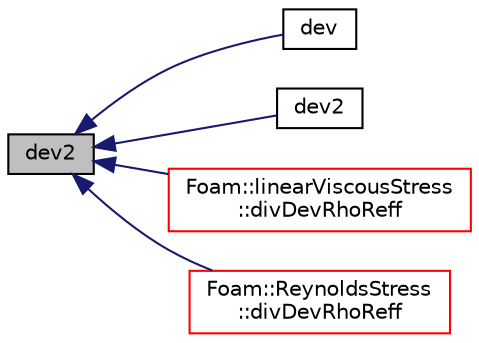 digraph "dev2"
{
  bgcolor="transparent";
  edge [fontname="Helvetica",fontsize="10",labelfontname="Helvetica",labelfontsize="10"];
  node [fontname="Helvetica",fontsize="10",shape=record];
  rankdir="LR";
  Node1 [label="dev2",height=0.2,width=0.4,color="black", fillcolor="grey75", style="filled", fontcolor="black"];
  Node1 -> Node2 [dir="back",color="midnightblue",fontsize="10",style="solid",fontname="Helvetica"];
  Node2 [label="dev",height=0.2,width=0.4,color="black",URL="$a10733.html#a8d373e088fa980eb55164a52e9522713"];
  Node1 -> Node3 [dir="back",color="midnightblue",fontsize="10",style="solid",fontname="Helvetica"];
  Node3 [label="dev2",height=0.2,width=0.4,color="black",URL="$a10733.html#aea34019aeebb20465fc30469a3b04cc0"];
  Node1 -> Node4 [dir="back",color="midnightblue",fontsize="10",style="solid",fontname="Helvetica"];
  Node4 [label="Foam::linearViscousStress\l::divDevRhoReff",height=0.2,width=0.4,color="red",URL="$a01349.html#acc389cc45eb481c08fc9fdbe24edd0da",tooltip="Return the source term for the momentum equation. "];
  Node1 -> Node5 [dir="back",color="midnightblue",fontsize="10",style="solid",fontname="Helvetica"];
  Node5 [label="Foam::ReynoldsStress\l::divDevRhoReff",height=0.2,width=0.4,color="red",URL="$a02192.html#acc389cc45eb481c08fc9fdbe24edd0da",tooltip="Return the source term for the momentum equation. "];
}
